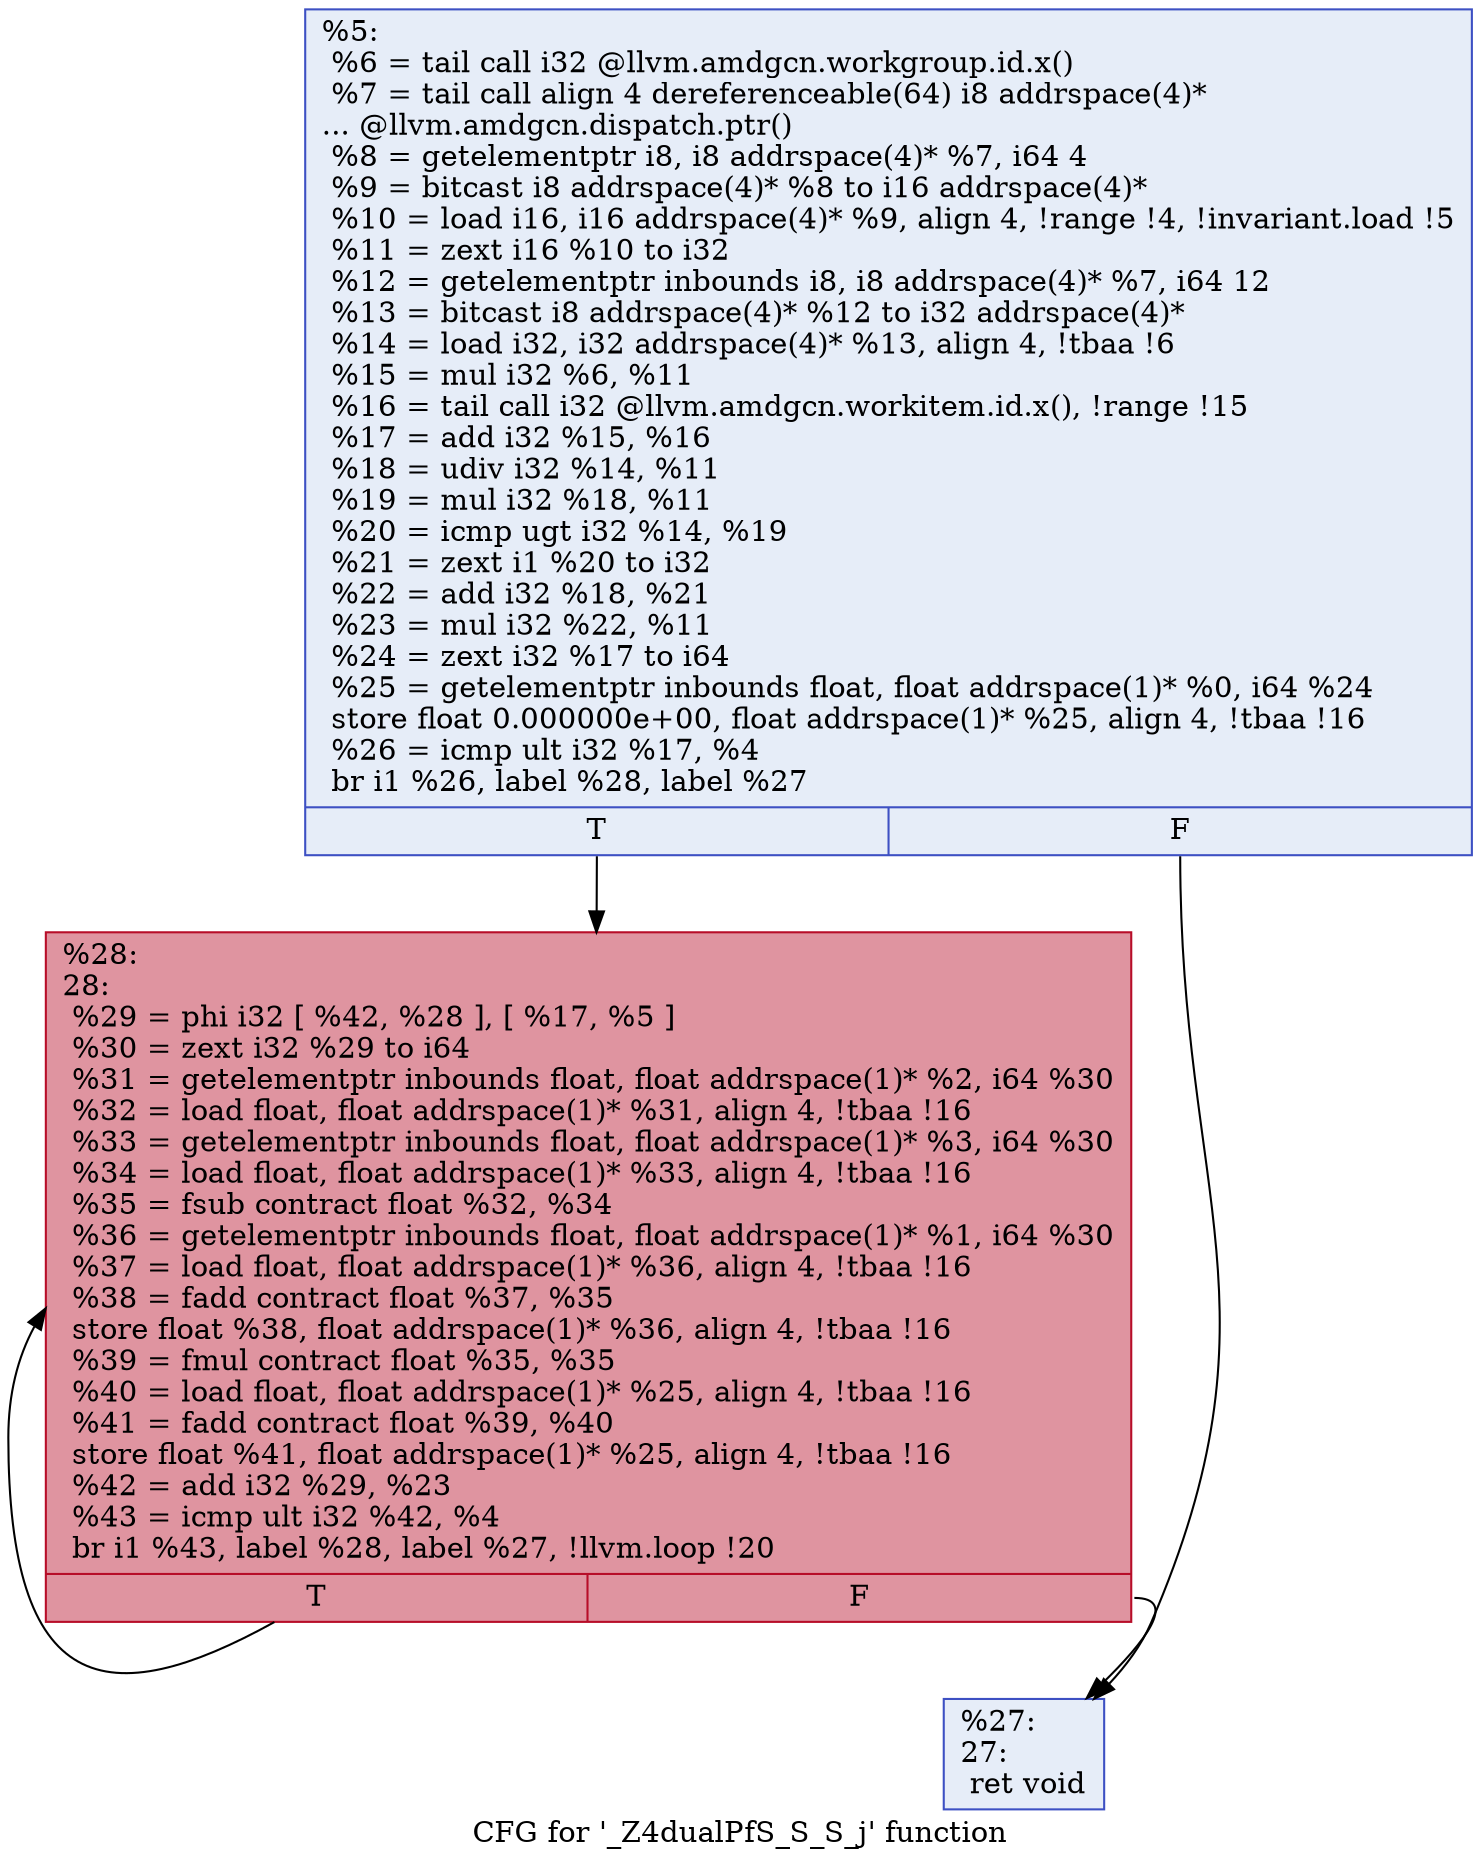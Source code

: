 digraph "CFG for '_Z4dualPfS_S_S_j' function" {
	label="CFG for '_Z4dualPfS_S_S_j' function";

	Node0x54fa6c0 [shape=record,color="#3d50c3ff", style=filled, fillcolor="#c7d7f070",label="{%5:\l  %6 = tail call i32 @llvm.amdgcn.workgroup.id.x()\l  %7 = tail call align 4 dereferenceable(64) i8 addrspace(4)*\l... @llvm.amdgcn.dispatch.ptr()\l  %8 = getelementptr i8, i8 addrspace(4)* %7, i64 4\l  %9 = bitcast i8 addrspace(4)* %8 to i16 addrspace(4)*\l  %10 = load i16, i16 addrspace(4)* %9, align 4, !range !4, !invariant.load !5\l  %11 = zext i16 %10 to i32\l  %12 = getelementptr inbounds i8, i8 addrspace(4)* %7, i64 12\l  %13 = bitcast i8 addrspace(4)* %12 to i32 addrspace(4)*\l  %14 = load i32, i32 addrspace(4)* %13, align 4, !tbaa !6\l  %15 = mul i32 %6, %11\l  %16 = tail call i32 @llvm.amdgcn.workitem.id.x(), !range !15\l  %17 = add i32 %15, %16\l  %18 = udiv i32 %14, %11\l  %19 = mul i32 %18, %11\l  %20 = icmp ugt i32 %14, %19\l  %21 = zext i1 %20 to i32\l  %22 = add i32 %18, %21\l  %23 = mul i32 %22, %11\l  %24 = zext i32 %17 to i64\l  %25 = getelementptr inbounds float, float addrspace(1)* %0, i64 %24\l  store float 0.000000e+00, float addrspace(1)* %25, align 4, !tbaa !16\l  %26 = icmp ult i32 %17, %4\l  br i1 %26, label %28, label %27\l|{<s0>T|<s1>F}}"];
	Node0x54fa6c0:s0 -> Node0x54fd960;
	Node0x54fa6c0:s1 -> Node0x54fd9f0;
	Node0x54fd9f0 [shape=record,color="#3d50c3ff", style=filled, fillcolor="#c7d7f070",label="{%27:\l27:                                               \l  ret void\l}"];
	Node0x54fd960 [shape=record,color="#b70d28ff", style=filled, fillcolor="#b70d2870",label="{%28:\l28:                                               \l  %29 = phi i32 [ %42, %28 ], [ %17, %5 ]\l  %30 = zext i32 %29 to i64\l  %31 = getelementptr inbounds float, float addrspace(1)* %2, i64 %30\l  %32 = load float, float addrspace(1)* %31, align 4, !tbaa !16\l  %33 = getelementptr inbounds float, float addrspace(1)* %3, i64 %30\l  %34 = load float, float addrspace(1)* %33, align 4, !tbaa !16\l  %35 = fsub contract float %32, %34\l  %36 = getelementptr inbounds float, float addrspace(1)* %1, i64 %30\l  %37 = load float, float addrspace(1)* %36, align 4, !tbaa !16\l  %38 = fadd contract float %37, %35\l  store float %38, float addrspace(1)* %36, align 4, !tbaa !16\l  %39 = fmul contract float %35, %35\l  %40 = load float, float addrspace(1)* %25, align 4, !tbaa !16\l  %41 = fadd contract float %39, %40\l  store float %41, float addrspace(1)* %25, align 4, !tbaa !16\l  %42 = add i32 %29, %23\l  %43 = icmp ult i32 %42, %4\l  br i1 %43, label %28, label %27, !llvm.loop !20\l|{<s0>T|<s1>F}}"];
	Node0x54fd960:s0 -> Node0x54fd960;
	Node0x54fd960:s1 -> Node0x54fd9f0;
}
